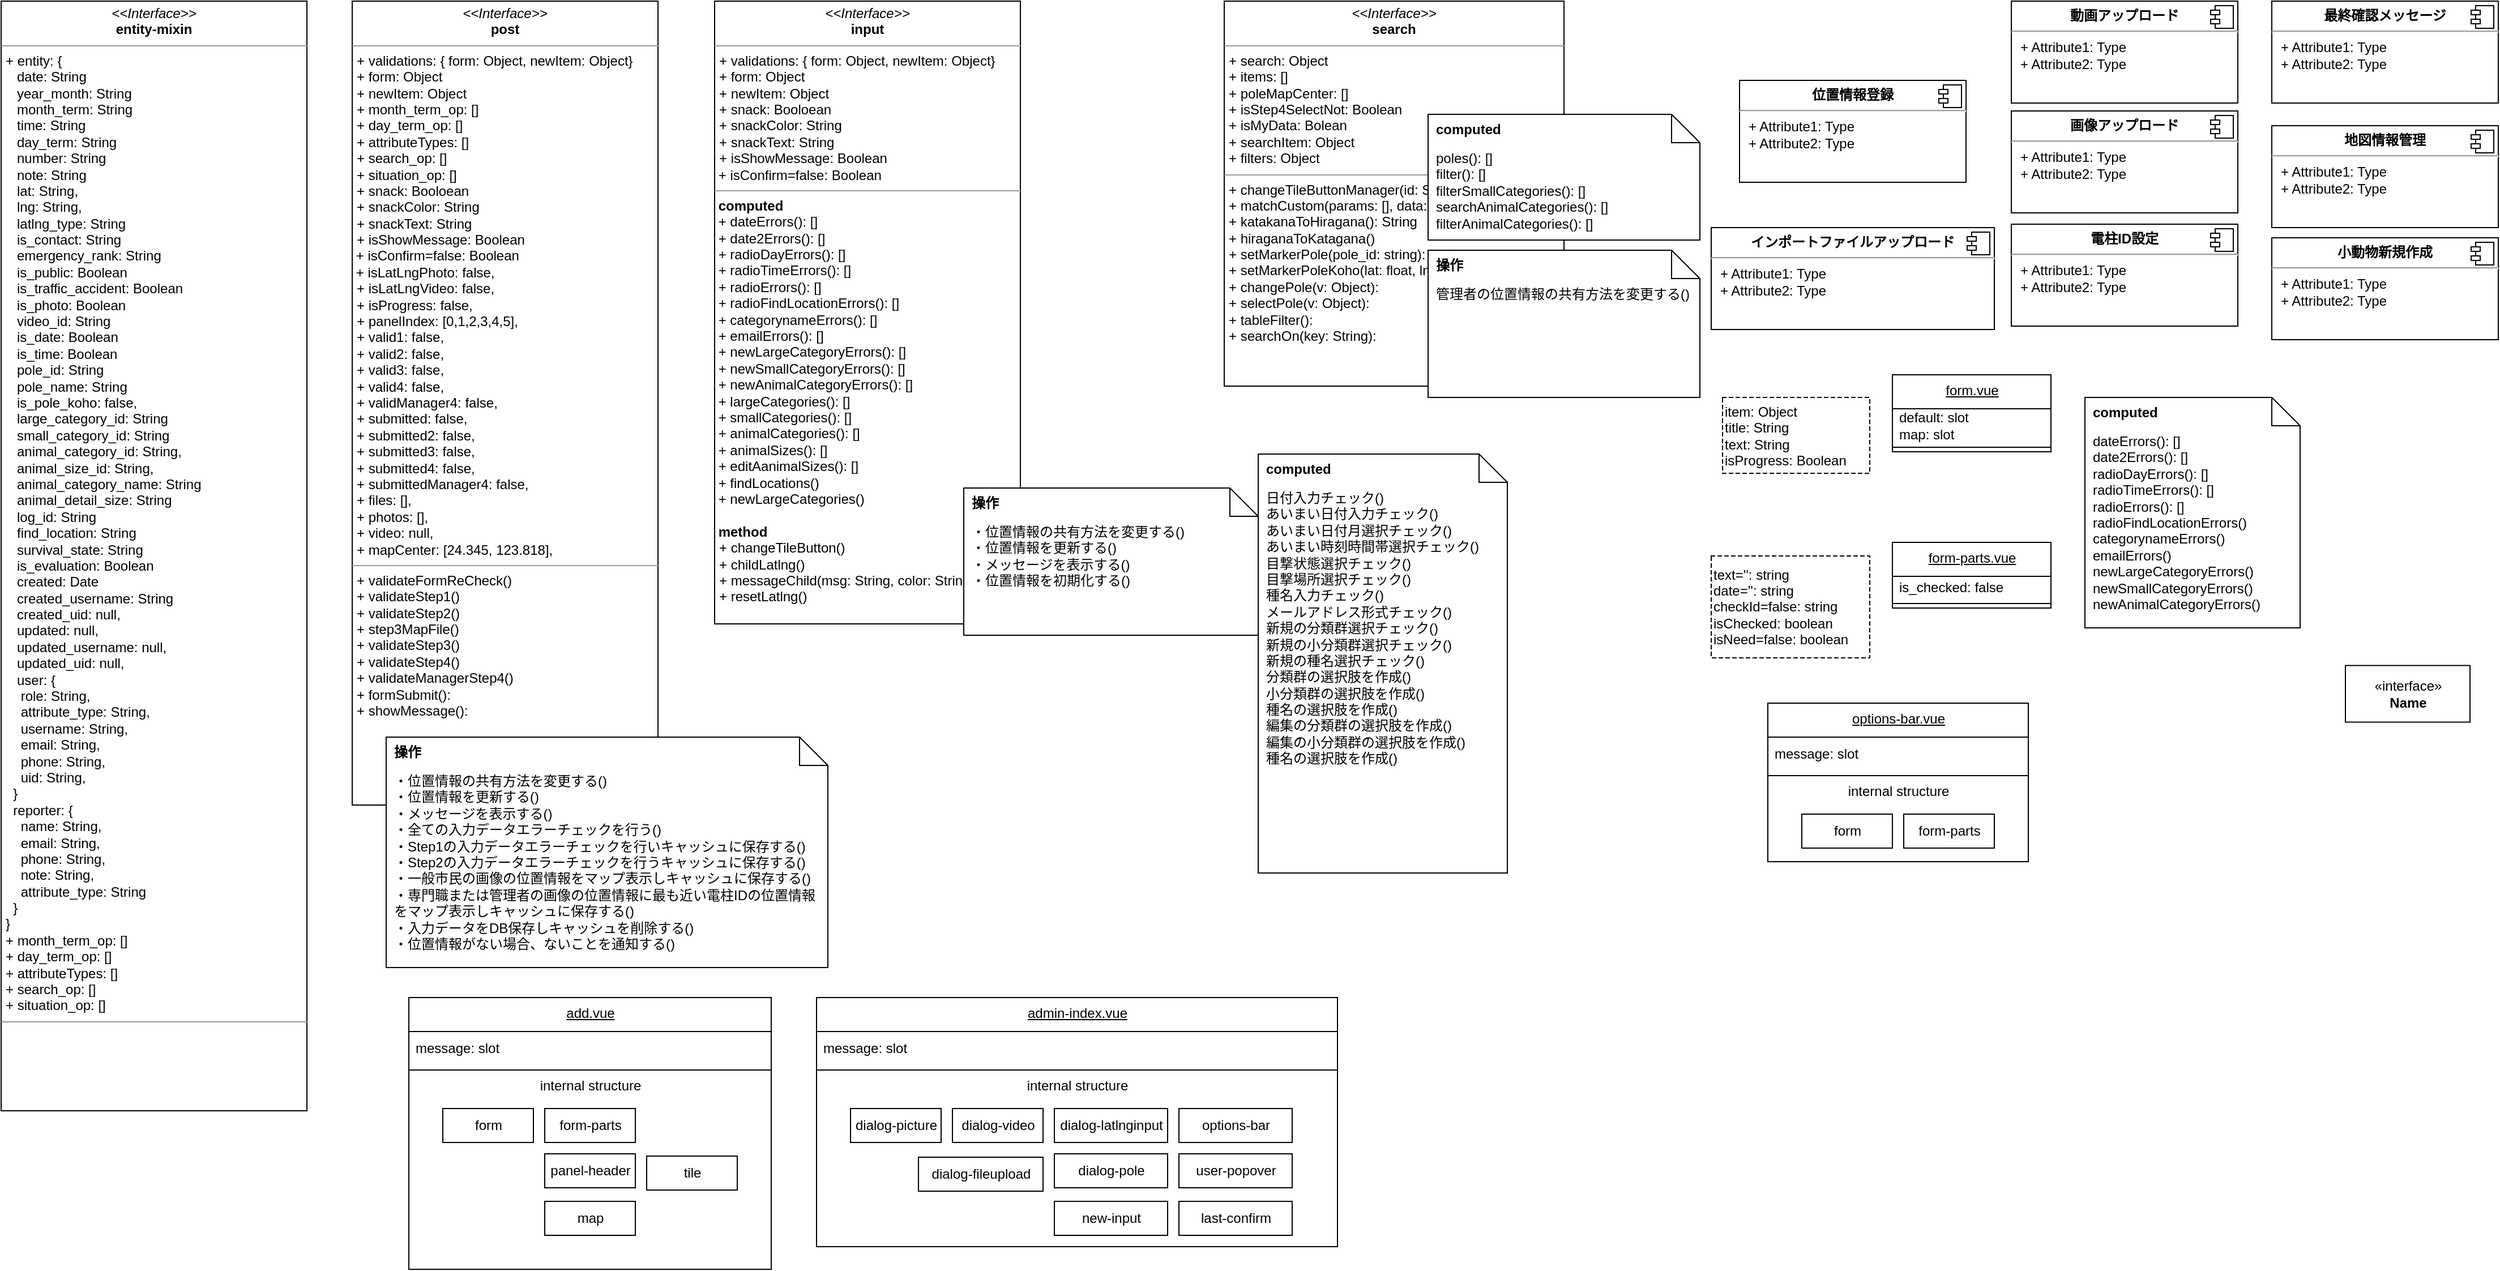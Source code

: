 <mxfile version="20.2.7" type="github">
  <diagram id="IE3pzxr3oEUSaLVv8lXV" name="ページ1">
    <mxGraphModel dx="2181" dy="1279" grid="1" gridSize="10" guides="1" tooltips="1" connect="1" arrows="1" fold="1" page="1" pageScale="1" pageWidth="1169" pageHeight="827" math="0" shadow="0">
      <root>
        <mxCell id="0" />
        <mxCell id="1" parent="0" />
        <mxCell id="dbNfo8pyNhIugIIxNkcV-1" value="&lt;p style=&quot;margin:0px;margin-top:6px;text-align:center;&quot;&gt;&lt;b&gt;インポートファイルアップロード&lt;/b&gt;&lt;/p&gt;&lt;hr&gt;&lt;p style=&quot;margin:0px;margin-left:8px;&quot;&gt;+ Attribute1: Type&lt;br&gt;+ Attribute2: Type&lt;/p&gt;" style="align=left;overflow=fill;html=1;dropTarget=0;" vertex="1" parent="1">
          <mxGeometry x="1550" y="240" width="250" height="90" as="geometry" />
        </mxCell>
        <mxCell id="dbNfo8pyNhIugIIxNkcV-2" value="" style="shape=component;jettyWidth=8;jettyHeight=4;" vertex="1" parent="dbNfo8pyNhIugIIxNkcV-1">
          <mxGeometry x="1" width="20" height="20" relative="1" as="geometry">
            <mxPoint x="-24" y="4" as="offset" />
          </mxGeometry>
        </mxCell>
        <mxCell id="dbNfo8pyNhIugIIxNkcV-3" value="&lt;p style=&quot;margin:0px;margin-top:4px;text-align:center;&quot;&gt;&lt;i&gt;&amp;lt;&amp;lt;Interface&amp;gt;&amp;gt;&lt;/i&gt;&lt;br&gt;&lt;b&gt;input&lt;/b&gt;&lt;/p&gt;&lt;hr size=&quot;1&quot;&gt;&lt;p style=&quot;margin:0px;margin-left:4px;&quot;&gt;+ validations: { form: Object, newItem: Object}&lt;br&gt;+ form: Object&lt;/p&gt;&lt;p style=&quot;margin:0px;margin-left:4px;&quot;&gt;+ newItem: Object&lt;/p&gt;&lt;p style=&quot;margin:0px;margin-left:4px;&quot;&gt;+ snack: Booloean&lt;/p&gt;&lt;p style=&quot;margin:0px;margin-left:4px;&quot;&gt;+ snackColor: String&lt;/p&gt;&lt;p style=&quot;margin:0px;margin-left:4px;&quot;&gt;+&amp;nbsp;snackText: String&lt;/p&gt;&lt;p style=&quot;margin:0px;margin-left:4px;&quot;&gt;+&amp;nbsp;isShowMessage: Boolean&lt;/p&gt;&amp;nbsp;+&amp;nbsp;&lt;span style=&quot;background-color: initial;&quot;&gt;isConfirm=false&lt;/span&gt;: Boolean&lt;br&gt;&lt;hr size=&quot;1&quot;&gt;&lt;div style=&quot;&quot;&gt;&lt;b&gt;&amp;nbsp;computed&lt;/b&gt;&lt;/div&gt;&lt;div style=&quot;&quot;&gt;&amp;nbsp;+ dateErrors(): []&lt;/div&gt;&lt;div style=&quot;&quot;&gt;&amp;nbsp;+ date2Errors(): []&lt;/div&gt;&lt;div style=&quot;&quot;&gt;&amp;nbsp;+ radioDayErrors(): []&lt;/div&gt;&lt;div style=&quot;&quot;&gt;&amp;nbsp;+ radioTimeErrors(): []&lt;/div&gt;&lt;div style=&quot;&quot;&gt;&amp;nbsp;+ radioErrors(): []&lt;/div&gt;&lt;div style=&quot;&quot;&gt;&amp;nbsp;+ radioFindLocationErrors(): []&lt;/div&gt;&lt;div style=&quot;&quot;&gt;&amp;nbsp;+ categorynameErrors(): []&lt;/div&gt;&lt;div style=&quot;&quot;&gt;&amp;nbsp;+ emailErrors(): []&lt;/div&gt;&lt;div style=&quot;&quot;&gt;&amp;nbsp;+ newLargeCategoryErrors(): []&lt;/div&gt;&lt;div style=&quot;&quot;&gt;&amp;nbsp;+ newSmallCategoryErrors(): []&lt;/div&gt;&lt;div style=&quot;&quot;&gt;&amp;nbsp;+ newAnimalCategoryErrors(): []&lt;/div&gt;&lt;div style=&quot;&quot;&gt;&amp;nbsp;+&amp;nbsp;largeCategories(): []&lt;/div&gt;&lt;div style=&quot;&quot;&gt;&amp;nbsp;+&amp;nbsp;smallCategories(): []&lt;br&gt;&lt;/div&gt;&lt;div style=&quot;&quot;&gt;&amp;nbsp;+&amp;nbsp;animalCategories(): []&lt;br&gt;&lt;/div&gt;&lt;div style=&quot;&quot;&gt;&amp;nbsp;+&amp;nbsp;animalSizes(): []&lt;br&gt;&lt;/div&gt;&lt;div style=&quot;&quot;&gt;&amp;nbsp;+&amp;nbsp;editAanimalSizes(): []&lt;br&gt;&lt;/div&gt;&lt;div style=&quot;&quot;&gt;&amp;nbsp;+&amp;nbsp;findLocations()&lt;br&gt;&lt;/div&gt;&lt;div style=&quot;&quot;&gt;&amp;nbsp;+&amp;nbsp;newLargeCategories()&lt;br&gt;&lt;/div&gt;&lt;div style=&quot;&quot;&gt;&lt;br&gt;&lt;/div&gt;&lt;div style=&quot;&quot;&gt;&lt;b&gt;&amp;nbsp;method&lt;/b&gt;&lt;/div&gt;&lt;p style=&quot;margin:0px;margin-left:4px;&quot;&gt;+ changeTileButton()&lt;/p&gt;&lt;p style=&quot;margin:0px;margin-left:4px;&quot;&gt;+&amp;nbsp;childLatlng()&lt;/p&gt;&lt;p style=&quot;margin:0px;margin-left:4px;&quot;&gt;+&amp;nbsp;messageChild(msg: String, color: String)&lt;/p&gt;&lt;p style=&quot;margin:0px;margin-left:4px;&quot;&gt;+&amp;nbsp;resetLatlng()&lt;/p&gt;" style="verticalAlign=top;align=left;overflow=fill;fontSize=12;fontFamily=Helvetica;html=1;" vertex="1" parent="1">
          <mxGeometry x="670" y="40" width="270" height="550" as="geometry" />
        </mxCell>
        <mxCell id="dbNfo8pyNhIugIIxNkcV-4" value="&amp;laquo;interface&amp;raquo;&lt;br&gt;&lt;b&gt;Name&lt;/b&gt;" style="html=1;" vertex="1" parent="1">
          <mxGeometry x="2110" y="626.75" width="110" height="50" as="geometry" />
        </mxCell>
        <mxCell id="dbNfo8pyNhIugIIxNkcV-5" value="&lt;p style=&quot;margin:0px;margin-top:6px;text-align:center;&quot;&gt;&lt;b&gt;位置情報登録&lt;/b&gt;&lt;/p&gt;&lt;hr&gt;&lt;p style=&quot;margin:0px;margin-left:8px;&quot;&gt;+ Attribute1: Type&lt;br&gt;+ Attribute2: Type&lt;/p&gt;" style="align=left;overflow=fill;html=1;dropTarget=0;" vertex="1" parent="1">
          <mxGeometry x="1575" y="110" width="200" height="90" as="geometry" />
        </mxCell>
        <mxCell id="dbNfo8pyNhIugIIxNkcV-6" value="" style="shape=component;jettyWidth=8;jettyHeight=4;" vertex="1" parent="dbNfo8pyNhIugIIxNkcV-5">
          <mxGeometry x="1" width="20" height="20" relative="1" as="geometry">
            <mxPoint x="-24" y="4" as="offset" />
          </mxGeometry>
        </mxCell>
        <mxCell id="dbNfo8pyNhIugIIxNkcV-7" value="&lt;p style=&quot;margin:0px;margin-top:6px;text-align:center;&quot;&gt;&lt;b&gt;画像アップロード&lt;/b&gt;&lt;/p&gt;&lt;hr&gt;&lt;p style=&quot;margin:0px;margin-left:8px;&quot;&gt;+ Attribute1: Type&lt;br&gt;+ Attribute2: Type&lt;/p&gt;" style="align=left;overflow=fill;html=1;dropTarget=0;" vertex="1" parent="1">
          <mxGeometry x="1815" y="137" width="200" height="90" as="geometry" />
        </mxCell>
        <mxCell id="dbNfo8pyNhIugIIxNkcV-8" value="" style="shape=component;jettyWidth=8;jettyHeight=4;" vertex="1" parent="dbNfo8pyNhIugIIxNkcV-7">
          <mxGeometry x="1" width="20" height="20" relative="1" as="geometry">
            <mxPoint x="-24" y="4" as="offset" />
          </mxGeometry>
        </mxCell>
        <mxCell id="dbNfo8pyNhIugIIxNkcV-9" value="&lt;p style=&quot;margin:0px;margin-top:6px;text-align:center;&quot;&gt;&lt;b&gt;電柱ID設定&lt;/b&gt;&lt;/p&gt;&lt;hr&gt;&lt;p style=&quot;margin:0px;margin-left:8px;&quot;&gt;+ Attribute1: Type&lt;br&gt;+ Attribute2: Type&lt;/p&gt;" style="align=left;overflow=fill;html=1;dropTarget=0;" vertex="1" parent="1">
          <mxGeometry x="1815" y="237" width="200" height="90" as="geometry" />
        </mxCell>
        <mxCell id="dbNfo8pyNhIugIIxNkcV-10" value="" style="shape=component;jettyWidth=8;jettyHeight=4;" vertex="1" parent="dbNfo8pyNhIugIIxNkcV-9">
          <mxGeometry x="1" width="20" height="20" relative="1" as="geometry">
            <mxPoint x="-24" y="4" as="offset" />
          </mxGeometry>
        </mxCell>
        <mxCell id="dbNfo8pyNhIugIIxNkcV-11" value="&lt;p style=&quot;margin:0px;margin-top:6px;text-align:center;&quot;&gt;&lt;b&gt;動画アップロード&lt;/b&gt;&lt;/p&gt;&lt;hr&gt;&lt;p style=&quot;margin:0px;margin-left:8px;&quot;&gt;+ Attribute1: Type&lt;br&gt;+ Attribute2: Type&lt;/p&gt;" style="align=left;overflow=fill;html=1;dropTarget=0;" vertex="1" parent="1">
          <mxGeometry x="1815" y="40" width="200" height="90" as="geometry" />
        </mxCell>
        <mxCell id="dbNfo8pyNhIugIIxNkcV-12" value="" style="shape=component;jettyWidth=8;jettyHeight=4;" vertex="1" parent="dbNfo8pyNhIugIIxNkcV-11">
          <mxGeometry x="1" width="20" height="20" relative="1" as="geometry">
            <mxPoint x="-24" y="4" as="offset" />
          </mxGeometry>
        </mxCell>
        <mxCell id="dbNfo8pyNhIugIIxNkcV-13" value="form.vue" style="swimlane;fontStyle=4;align=center;verticalAlign=top;childLayout=stackLayout;horizontal=1;startSize=30;horizontalStack=0;resizeParent=1;resizeParentMax=0;resizeLast=0;collapsible=0;marginBottom=0;html=1;" vertex="1" parent="1">
          <mxGeometry x="1710" y="370" width="140" height="68" as="geometry" />
        </mxCell>
        <mxCell id="dbNfo8pyNhIugIIxNkcV-14" value="default: slot&lt;br&gt;map: slot" style="html=1;strokeColor=none;fillColor=none;align=left;verticalAlign=middle;spacingLeft=4;spacingRight=4;rotatable=0;points=[[0,0.5],[1,0.5]];resizeWidth=1;" vertex="1" parent="dbNfo8pyNhIugIIxNkcV-13">
          <mxGeometry y="30" width="140" height="30" as="geometry" />
        </mxCell>
        <mxCell id="dbNfo8pyNhIugIIxNkcV-15" value="" style="line;strokeWidth=1;fillColor=none;align=left;verticalAlign=middle;spacingTop=-1;spacingLeft=3;spacingRight=3;rotatable=0;labelPosition=right;points=[];portConstraint=eastwest;" vertex="1" parent="dbNfo8pyNhIugIIxNkcV-13">
          <mxGeometry y="60" width="140" height="8" as="geometry" />
        </mxCell>
        <mxCell id="dbNfo8pyNhIugIIxNkcV-16" value="form-parts.vue" style="swimlane;fontStyle=4;align=center;verticalAlign=top;childLayout=stackLayout;horizontal=1;startSize=30;horizontalStack=0;resizeParent=1;resizeParentMax=0;resizeLast=0;collapsible=0;marginBottom=0;html=1;" vertex="1" parent="1">
          <mxGeometry x="1710" y="518" width="140" height="58" as="geometry" />
        </mxCell>
        <mxCell id="dbNfo8pyNhIugIIxNkcV-17" value="is_checked: false" style="html=1;strokeColor=none;fillColor=none;align=left;verticalAlign=middle;spacingLeft=4;spacingRight=4;rotatable=0;points=[[0,0.5],[1,0.5]];resizeWidth=1;" vertex="1" parent="dbNfo8pyNhIugIIxNkcV-16">
          <mxGeometry y="30" width="140" height="20" as="geometry" />
        </mxCell>
        <mxCell id="dbNfo8pyNhIugIIxNkcV-18" value="" style="line;strokeWidth=1;fillColor=none;align=left;verticalAlign=middle;spacingTop=-1;spacingLeft=3;spacingRight=3;rotatable=0;labelPosition=right;points=[];portConstraint=eastwest;" vertex="1" parent="dbNfo8pyNhIugIIxNkcV-16">
          <mxGeometry y="50" width="140" height="8" as="geometry" />
        </mxCell>
        <mxCell id="dbNfo8pyNhIugIIxNkcV-19" value="text=&#39;&#39;: string&lt;br&gt;date=&#39;&#39;: string&lt;br&gt;checkId=false: string&lt;br&gt;isChecked: boolean&lt;br&gt;isNeed=false: boolean" style="shape=partialRectangle;html=1;top=1;align=left;dashed=1;" vertex="1" parent="1">
          <mxGeometry x="1550" y="530" width="140" height="90" as="geometry" />
        </mxCell>
        <mxCell id="dbNfo8pyNhIugIIxNkcV-20" value="日付入力チェック()&lt;br&gt;あいまい日付入力チェック()&lt;br&gt;あいまい日付月選択チェック()&lt;br&gt;あいまい時刻時間帯選択チェック()&lt;br&gt;目撃状態選択チェック()&lt;br&gt;目撃場所選択チェック()&lt;br&gt;種名入力チェック()&lt;br&gt;メールアドレス形式チェック()&lt;br&gt;新規の分類群選択チェック()&lt;br&gt;新規の小分類群選択チェック()&lt;br&gt;新規の種名選択チェック()&lt;br&gt;分類群の選択肢を作成()&lt;br&gt;小分類群の選択肢を作成()&lt;br&gt;種名の選択肢を作成()&lt;br&gt;編集の分類群の選択肢を作成()&lt;br&gt;編集の小分類群の選択肢を作成()&lt;br&gt;種名の選択肢を作成()" style="shape=note2;boundedLbl=1;whiteSpace=wrap;html=1;size=25;verticalAlign=top;align=left;spacingLeft=5;" vertex="1" parent="1">
          <mxGeometry x="1150" y="440" width="220" height="370" as="geometry" />
        </mxCell>
        <mxCell id="dbNfo8pyNhIugIIxNkcV-21" value="computed" style="resizeWidth=1;part=1;strokeColor=none;fillColor=none;align=left;spacingLeft=5;fontStyle=1" vertex="1" parent="dbNfo8pyNhIugIIxNkcV-20">
          <mxGeometry width="220" height="25" relative="1" as="geometry" />
        </mxCell>
        <mxCell id="dbNfo8pyNhIugIIxNkcV-22" value="&lt;p style=&quot;margin:0px;margin-top:6px;text-align:center;&quot;&gt;&lt;b&gt;最終確認メッセージ&lt;/b&gt;&lt;/p&gt;&lt;hr&gt;&lt;p style=&quot;margin:0px;margin-left:8px;&quot;&gt;+ Attribute1: Type&lt;br&gt;+ Attribute2: Type&lt;/p&gt;" style="align=left;overflow=fill;html=1;dropTarget=0;" vertex="1" parent="1">
          <mxGeometry x="2045" y="40" width="200" height="90" as="geometry" />
        </mxCell>
        <mxCell id="dbNfo8pyNhIugIIxNkcV-23" value="" style="shape=component;jettyWidth=8;jettyHeight=4;" vertex="1" parent="dbNfo8pyNhIugIIxNkcV-22">
          <mxGeometry x="1" width="20" height="20" relative="1" as="geometry">
            <mxPoint x="-24" y="4" as="offset" />
          </mxGeometry>
        </mxCell>
        <mxCell id="dbNfo8pyNhIugIIxNkcV-24" value="&lt;p style=&quot;margin:0px;margin-top:6px;text-align:center;&quot;&gt;&lt;b&gt;地図情報管理&lt;/b&gt;&lt;/p&gt;&lt;hr&gt;&lt;p style=&quot;margin:0px;margin-left:8px;&quot;&gt;+ Attribute1: Type&lt;br&gt;+ Attribute2: Type&lt;/p&gt;" style="align=left;overflow=fill;html=1;dropTarget=0;" vertex="1" parent="1">
          <mxGeometry x="2045" y="150" width="200" height="90" as="geometry" />
        </mxCell>
        <mxCell id="dbNfo8pyNhIugIIxNkcV-25" value="" style="shape=component;jettyWidth=8;jettyHeight=4;" vertex="1" parent="dbNfo8pyNhIugIIxNkcV-24">
          <mxGeometry x="1" width="20" height="20" relative="1" as="geometry">
            <mxPoint x="-24" y="4" as="offset" />
          </mxGeometry>
        </mxCell>
        <mxCell id="dbNfo8pyNhIugIIxNkcV-26" value="&lt;p style=&quot;margin:0px;margin-top:6px;text-align:center;&quot;&gt;&lt;b&gt;小動物新規作成&lt;/b&gt;&lt;/p&gt;&lt;hr&gt;&lt;p style=&quot;margin:0px;margin-left:8px;&quot;&gt;+ Attribute1: Type&lt;br&gt;+ Attribute2: Type&lt;/p&gt;" style="align=left;overflow=fill;html=1;dropTarget=0;" vertex="1" parent="1">
          <mxGeometry x="2045" y="249" width="200" height="90" as="geometry" />
        </mxCell>
        <mxCell id="dbNfo8pyNhIugIIxNkcV-27" value="" style="shape=component;jettyWidth=8;jettyHeight=4;" vertex="1" parent="dbNfo8pyNhIugIIxNkcV-26">
          <mxGeometry x="1" width="20" height="20" relative="1" as="geometry">
            <mxPoint x="-24" y="4" as="offset" />
          </mxGeometry>
        </mxCell>
        <mxCell id="dbNfo8pyNhIugIIxNkcV-28" value="options-bar.vue" style="swimlane;fontStyle=4;align=center;verticalAlign=top;childLayout=stackLayout;horizontal=1;startSize=30;horizontalStack=0;resizeParent=1;resizeParentMax=0;resizeLast=0;collapsible=0;marginBottom=0;html=1;" vertex="1" parent="1">
          <mxGeometry x="1600" y="660" width="230" height="140" as="geometry" />
        </mxCell>
        <mxCell id="dbNfo8pyNhIugIIxNkcV-29" value="message: slot" style="html=1;strokeColor=none;fillColor=none;align=left;verticalAlign=middle;spacingLeft=4;spacingRight=4;rotatable=0;points=[[0,0.5],[1,0.5]];resizeWidth=1;" vertex="1" parent="dbNfo8pyNhIugIIxNkcV-28">
          <mxGeometry y="30" width="230" height="30" as="geometry" />
        </mxCell>
        <mxCell id="dbNfo8pyNhIugIIxNkcV-30" value="" style="line;strokeWidth=1;fillColor=none;align=left;verticalAlign=middle;spacingTop=-1;spacingLeft=3;spacingRight=3;rotatable=0;labelPosition=right;points=[];portConstraint=eastwest;" vertex="1" parent="dbNfo8pyNhIugIIxNkcV-28">
          <mxGeometry y="60" width="230" height="8" as="geometry" />
        </mxCell>
        <mxCell id="dbNfo8pyNhIugIIxNkcV-31" value="internal structure" style="html=1;strokeColor=none;fillColor=none;align=center;verticalAlign=middle;spacingLeft=4;spacingRight=4;rotatable=0;points=[[0,0.5],[1,0.5]];resizeWidth=1;" vertex="1" parent="dbNfo8pyNhIugIIxNkcV-28">
          <mxGeometry y="68" width="230" height="20" as="geometry" />
        </mxCell>
        <mxCell id="dbNfo8pyNhIugIIxNkcV-32" value="" style="swimlane;fontStyle=1;align=center;verticalAlign=top;horizontal=1;startSize=0;collapsible=0;marginBottom=0;html=1;strokeColor=none;fillColor=none;" vertex="1" parent="dbNfo8pyNhIugIIxNkcV-28">
          <mxGeometry y="88" width="230" height="52" as="geometry" />
        </mxCell>
        <mxCell id="dbNfo8pyNhIugIIxNkcV-33" value="form" style="html=1;align=center;verticalAlign=middle;rotatable=0;" vertex="1" parent="dbNfo8pyNhIugIIxNkcV-32">
          <mxGeometry width="80" height="30" relative="1" as="geometry">
            <mxPoint x="30" y="10" as="offset" />
          </mxGeometry>
        </mxCell>
        <mxCell id="dbNfo8pyNhIugIIxNkcV-34" value="" style="swimlane;fontStyle=1;align=center;verticalAlign=top;horizontal=1;startSize=0;collapsible=0;marginBottom=0;html=1;strokeColor=none;fillColor=none;" vertex="1" parent="dbNfo8pyNhIugIIxNkcV-32">
          <mxGeometry x="90" width="140" height="50" as="geometry" />
        </mxCell>
        <mxCell id="dbNfo8pyNhIugIIxNkcV-35" value="form-parts" style="html=1;align=center;verticalAlign=middle;rotatable=0;" vertex="1" parent="dbNfo8pyNhIugIIxNkcV-34">
          <mxGeometry width="80" height="30" relative="1" as="geometry">
            <mxPoint x="30" y="10" as="offset" />
          </mxGeometry>
        </mxCell>
        <mxCell id="dbNfo8pyNhIugIIxNkcV-36" value="item: Object&lt;br&gt;title: String&lt;br&gt;text: String&lt;br&gt;isProgress: Boolean" style="shape=partialRectangle;html=1;top=1;align=left;dashed=1;" vertex="1" parent="1">
          <mxGeometry x="1560" y="390" width="130" height="67" as="geometry" />
        </mxCell>
        <mxCell id="dbNfo8pyNhIugIIxNkcV-37" value="admin-index.vue" style="swimlane;fontStyle=4;align=center;verticalAlign=top;childLayout=stackLayout;horizontal=1;startSize=30;horizontalStack=0;resizeParent=1;resizeParentMax=0;resizeLast=0;collapsible=0;marginBottom=0;html=1;" vertex="1" parent="1">
          <mxGeometry x="760" y="920" width="460" height="220" as="geometry" />
        </mxCell>
        <mxCell id="dbNfo8pyNhIugIIxNkcV-38" value="message: slot" style="html=1;strokeColor=none;fillColor=none;align=left;verticalAlign=middle;spacingLeft=4;spacingRight=4;rotatable=0;points=[[0,0.5],[1,0.5]];resizeWidth=1;" vertex="1" parent="dbNfo8pyNhIugIIxNkcV-37">
          <mxGeometry y="30" width="460" height="30" as="geometry" />
        </mxCell>
        <mxCell id="dbNfo8pyNhIugIIxNkcV-39" value="" style="line;strokeWidth=1;fillColor=none;align=left;verticalAlign=middle;spacingTop=-1;spacingLeft=3;spacingRight=3;rotatable=0;labelPosition=right;points=[];portConstraint=eastwest;" vertex="1" parent="dbNfo8pyNhIugIIxNkcV-37">
          <mxGeometry y="60" width="460" height="8" as="geometry" />
        </mxCell>
        <mxCell id="dbNfo8pyNhIugIIxNkcV-40" value="internal structure" style="html=1;strokeColor=none;fillColor=none;align=center;verticalAlign=middle;spacingLeft=4;spacingRight=4;rotatable=0;points=[[0,0.5],[1,0.5]];resizeWidth=1;" vertex="1" parent="dbNfo8pyNhIugIIxNkcV-37">
          <mxGeometry y="68" width="460" height="20" as="geometry" />
        </mxCell>
        <mxCell id="dbNfo8pyNhIugIIxNkcV-41" value="" style="swimlane;fontStyle=1;align=center;verticalAlign=top;horizontal=1;startSize=0;collapsible=0;marginBottom=0;html=1;strokeColor=none;fillColor=none;" vertex="1" parent="dbNfo8pyNhIugIIxNkcV-37">
          <mxGeometry y="88" width="460" height="132" as="geometry" />
        </mxCell>
        <mxCell id="dbNfo8pyNhIugIIxNkcV-42" value="dialog-picture" style="html=1;align=center;verticalAlign=middle;rotatable=0;" vertex="1" parent="dbNfo8pyNhIugIIxNkcV-41">
          <mxGeometry width="80" height="30" relative="1" as="geometry">
            <mxPoint x="30" y="10" as="offset" />
          </mxGeometry>
        </mxCell>
        <mxCell id="dbNfo8pyNhIugIIxNkcV-43" value="" style="swimlane;fontStyle=1;align=center;verticalAlign=top;horizontal=1;startSize=0;collapsible=0;marginBottom=0;html=1;strokeColor=none;fillColor=none;" vertex="1" parent="dbNfo8pyNhIugIIxNkcV-41">
          <mxGeometry x="90" width="140" height="50" as="geometry" />
        </mxCell>
        <mxCell id="dbNfo8pyNhIugIIxNkcV-44" value="dialog-video" style="html=1;align=center;verticalAlign=middle;rotatable=0;" vertex="1" parent="dbNfo8pyNhIugIIxNkcV-43">
          <mxGeometry width="80" height="30" relative="1" as="geometry">
            <mxPoint x="30" y="10" as="offset" />
          </mxGeometry>
        </mxCell>
        <mxCell id="dbNfo8pyNhIugIIxNkcV-45" value="dialog-latlnginput" style="html=1;align=center;verticalAlign=middle;rotatable=0;" vertex="1" parent="dbNfo8pyNhIugIIxNkcV-41">
          <mxGeometry x="210" y="10" width="100" height="30" as="geometry" />
        </mxCell>
        <mxCell id="dbNfo8pyNhIugIIxNkcV-46" value="dialog-pole" style="html=1;align=center;verticalAlign=middle;rotatable=0;" vertex="1" parent="dbNfo8pyNhIugIIxNkcV-41">
          <mxGeometry x="210" y="50" width="100" height="30" as="geometry" />
        </mxCell>
        <mxCell id="dbNfo8pyNhIugIIxNkcV-47" value="new-input" style="html=1;align=center;verticalAlign=middle;rotatable=0;" vertex="1" parent="dbNfo8pyNhIugIIxNkcV-41">
          <mxGeometry x="210" y="92" width="100" height="30" as="geometry" />
        </mxCell>
        <mxCell id="dbNfo8pyNhIugIIxNkcV-48" value="options-bar" style="html=1;align=center;verticalAlign=middle;rotatable=0;" vertex="1" parent="dbNfo8pyNhIugIIxNkcV-41">
          <mxGeometry x="320" y="10" width="100" height="30" as="geometry" />
        </mxCell>
        <mxCell id="dbNfo8pyNhIugIIxNkcV-49" value="user-popover" style="html=1;align=center;verticalAlign=middle;rotatable=0;" vertex="1" parent="dbNfo8pyNhIugIIxNkcV-41">
          <mxGeometry x="320" y="50" width="100" height="30" as="geometry" />
        </mxCell>
        <mxCell id="dbNfo8pyNhIugIIxNkcV-50" value="" style="swimlane;fontStyle=1;align=center;verticalAlign=top;horizontal=1;startSize=0;collapsible=0;marginBottom=0;html=1;strokeColor=none;fillColor=none;" vertex="1" parent="dbNfo8pyNhIugIIxNkcV-41">
          <mxGeometry x="90" y="43" width="140" height="50" as="geometry" />
        </mxCell>
        <mxCell id="dbNfo8pyNhIugIIxNkcV-51" value="dialog-fileupload" style="html=1;align=center;verticalAlign=middle;rotatable=0;" vertex="1" parent="dbNfo8pyNhIugIIxNkcV-50">
          <mxGeometry width="110" height="30" relative="1" as="geometry">
            <mxPoint y="10" as="offset" />
          </mxGeometry>
        </mxCell>
        <mxCell id="dbNfo8pyNhIugIIxNkcV-52" value="last-confirm" style="html=1;align=center;verticalAlign=middle;rotatable=0;" vertex="1" parent="dbNfo8pyNhIugIIxNkcV-41">
          <mxGeometry x="320" y="92" width="100" height="30" as="geometry" />
        </mxCell>
        <mxCell id="dbNfo8pyNhIugIIxNkcV-53" value="&lt;p style=&quot;margin:0px;margin-top:4px;text-align:center;&quot;&gt;&lt;i&gt;&amp;lt;&amp;lt;Interface&amp;gt;&amp;gt;&lt;/i&gt;&lt;br&gt;&lt;b&gt;search&lt;/b&gt;&lt;/p&gt;&lt;hr size=&quot;1&quot;&gt;&lt;p style=&quot;margin:0px;margin-left:4px;&quot;&gt;+ search: Object&lt;br&gt;+ items: []&lt;/p&gt;&lt;p style=&quot;margin:0px;margin-left:4px;&quot;&gt;+ poleMapCenter: []&lt;/p&gt;&lt;p style=&quot;margin:0px;margin-left:4px;&quot;&gt;+ isStep4SelectNot: Boolean&lt;/p&gt;&lt;p style=&quot;margin:0px;margin-left:4px;&quot;&gt;+&amp;nbsp;&lt;span style=&quot;background-color: initial;&quot;&gt;isMyData: Bolean&lt;/span&gt;&lt;/p&gt;&lt;p style=&quot;margin:0px;margin-left:4px;&quot;&gt;+ searchItem: Object&lt;/p&gt;&lt;p style=&quot;margin:0px;margin-left:4px;&quot;&gt;+ filters: Object&lt;/p&gt;&lt;hr size=&quot;1&quot;&gt;&lt;p style=&quot;margin:0px;margin-left:4px;&quot;&gt;+ changeTileButtonManager(id: String):&lt;br&gt;+ matchCustom(params: [], data: String): Object&lt;/p&gt;&lt;p style=&quot;margin:0px;margin-left:4px;&quot;&gt;+&amp;nbsp;katakanaToHiragana()&lt;span style=&quot;background-color: initial;&quot;&gt;: String&lt;/span&gt;&lt;/p&gt;&lt;p style=&quot;margin:0px;margin-left:4px;&quot;&gt;+&amp;nbsp;hiraganaToKatagana()&lt;/p&gt;&lt;p style=&quot;margin:0px;margin-left:4px;&quot;&gt;+&amp;nbsp;setMarkerPole(pole_id: string):&amp;nbsp;&lt;/p&gt;&lt;p style=&quot;margin:0px;margin-left:4px;&quot;&gt;+&amp;nbsp;setMarkerPoleKoho(lat: float, lng: float):&lt;/p&gt;&lt;p style=&quot;margin:0px;margin-left:4px;&quot;&gt;+&amp;nbsp;changePole(v: Object):&amp;nbsp;&lt;/p&gt;&lt;p style=&quot;margin:0px;margin-left:4px;&quot;&gt;+ selectPole(v: Object):&amp;nbsp;&lt;/p&gt;&lt;p style=&quot;margin:0px;margin-left:4px;&quot;&gt;+&amp;nbsp;tableFilter():&amp;nbsp;&lt;/p&gt;&lt;p style=&quot;margin:0px;margin-left:4px;&quot;&gt;+&amp;nbsp;searchOn(key: String):&amp;nbsp;&lt;/p&gt;" style="verticalAlign=top;align=left;overflow=fill;fontSize=12;fontFamily=Helvetica;html=1;" vertex="1" parent="1">
          <mxGeometry x="1120" y="40" width="300" height="340" as="geometry" />
        </mxCell>
        <mxCell id="dbNfo8pyNhIugIIxNkcV-54" value="&lt;div&gt;poles(): []&lt;/div&gt;&lt;div&gt;filter(): []&lt;/div&gt;&lt;div&gt;filterSmallCategories(): []&lt;/div&gt;&lt;div&gt;searchAnimalCategories(): []&lt;/div&gt;&lt;div&gt;filterAnimalCategories(): []&lt;/div&gt;" style="shape=note2;boundedLbl=1;whiteSpace=wrap;html=1;size=25;verticalAlign=top;align=left;spacingLeft=5;" vertex="1" parent="1">
          <mxGeometry x="1300" y="140" width="240" height="111" as="geometry" />
        </mxCell>
        <mxCell id="dbNfo8pyNhIugIIxNkcV-55" value="computed" style="resizeWidth=1;part=1;strokeColor=none;fillColor=none;align=left;spacingLeft=5;fontStyle=1" vertex="1" parent="dbNfo8pyNhIugIIxNkcV-54">
          <mxGeometry width="240" height="25" relative="1" as="geometry" />
        </mxCell>
        <mxCell id="dbNfo8pyNhIugIIxNkcV-58" value="&lt;div&gt;&lt;span style=&quot;background-color: initial;&quot;&gt;管理者の位置情報の共有方法を変更する()&lt;/span&gt;&lt;br&gt;&lt;/div&gt;&lt;div&gt;&lt;span style=&quot;background-color: initial;&quot;&gt;&lt;br&gt;&lt;/span&gt;&lt;/div&gt;" style="shape=note2;boundedLbl=1;whiteSpace=wrap;html=1;size=25;verticalAlign=top;align=left;spacingLeft=5;" vertex="1" parent="1">
          <mxGeometry x="1300" y="260" width="240" height="130" as="geometry" />
        </mxCell>
        <mxCell id="dbNfo8pyNhIugIIxNkcV-59" value="操作" style="resizeWidth=1;part=1;strokeColor=none;fillColor=none;align=left;spacingLeft=5;fontStyle=1" vertex="1" parent="dbNfo8pyNhIugIIxNkcV-58">
          <mxGeometry width="240" height="25" relative="1" as="geometry" />
        </mxCell>
        <mxCell id="dbNfo8pyNhIugIIxNkcV-60" value="add.vue" style="swimlane;fontStyle=4;align=center;verticalAlign=top;childLayout=stackLayout;horizontal=1;startSize=30;horizontalStack=0;resizeParent=1;resizeParentMax=0;resizeLast=0;collapsible=0;marginBottom=0;html=1;" vertex="1" parent="1">
          <mxGeometry x="400" y="920" width="320" height="240" as="geometry" />
        </mxCell>
        <mxCell id="dbNfo8pyNhIugIIxNkcV-61" value="message: slot" style="html=1;strokeColor=none;fillColor=none;align=left;verticalAlign=middle;spacingLeft=4;spacingRight=4;rotatable=0;points=[[0,0.5],[1,0.5]];resizeWidth=1;" vertex="1" parent="dbNfo8pyNhIugIIxNkcV-60">
          <mxGeometry y="30" width="320" height="30" as="geometry" />
        </mxCell>
        <mxCell id="dbNfo8pyNhIugIIxNkcV-62" value="" style="line;strokeWidth=1;fillColor=none;align=left;verticalAlign=middle;spacingTop=-1;spacingLeft=3;spacingRight=3;rotatable=0;labelPosition=right;points=[];portConstraint=eastwest;" vertex="1" parent="dbNfo8pyNhIugIIxNkcV-60">
          <mxGeometry y="60" width="320" height="8" as="geometry" />
        </mxCell>
        <mxCell id="dbNfo8pyNhIugIIxNkcV-63" value="internal structure" style="html=1;strokeColor=none;fillColor=none;align=center;verticalAlign=middle;spacingLeft=4;spacingRight=4;rotatable=0;points=[[0,0.5],[1,0.5]];resizeWidth=1;" vertex="1" parent="dbNfo8pyNhIugIIxNkcV-60">
          <mxGeometry y="68" width="320" height="20" as="geometry" />
        </mxCell>
        <mxCell id="dbNfo8pyNhIugIIxNkcV-64" value="" style="swimlane;fontStyle=1;align=center;verticalAlign=top;horizontal=1;startSize=0;collapsible=0;marginBottom=0;html=1;strokeColor=none;fillColor=none;" vertex="1" parent="dbNfo8pyNhIugIIxNkcV-60">
          <mxGeometry y="88" width="320" height="152" as="geometry" />
        </mxCell>
        <mxCell id="dbNfo8pyNhIugIIxNkcV-65" value="form" style="html=1;align=center;verticalAlign=middle;rotatable=0;" vertex="1" parent="dbNfo8pyNhIugIIxNkcV-64">
          <mxGeometry width="80" height="30" relative="1" as="geometry">
            <mxPoint x="30" y="10" as="offset" />
          </mxGeometry>
        </mxCell>
        <mxCell id="dbNfo8pyNhIugIIxNkcV-66" value="" style="swimlane;fontStyle=1;align=center;verticalAlign=top;horizontal=1;startSize=0;collapsible=0;marginBottom=0;html=1;strokeColor=none;fillColor=none;" vertex="1" parent="dbNfo8pyNhIugIIxNkcV-64">
          <mxGeometry x="90" width="140" height="50" as="geometry" />
        </mxCell>
        <mxCell id="dbNfo8pyNhIugIIxNkcV-67" value="form-parts" style="html=1;align=center;verticalAlign=middle;rotatable=0;" vertex="1" parent="dbNfo8pyNhIugIIxNkcV-66">
          <mxGeometry width="80" height="30" relative="1" as="geometry">
            <mxPoint x="30" y="10" as="offset" />
          </mxGeometry>
        </mxCell>
        <mxCell id="dbNfo8pyNhIugIIxNkcV-68" value="map" style="html=1;align=center;verticalAlign=middle;rotatable=0;" vertex="1" parent="dbNfo8pyNhIugIIxNkcV-64">
          <mxGeometry x="120" y="92" width="80" height="30" as="geometry" />
        </mxCell>
        <mxCell id="dbNfo8pyNhIugIIxNkcV-69" value="tile" style="html=1;align=center;verticalAlign=middle;rotatable=0;" vertex="1" parent="dbNfo8pyNhIugIIxNkcV-64">
          <mxGeometry x="210" y="52" width="80" height="30" as="geometry" />
        </mxCell>
        <mxCell id="dbNfo8pyNhIugIIxNkcV-70" value="panel-header" style="html=1;align=center;verticalAlign=middle;rotatable=0;" vertex="1" parent="dbNfo8pyNhIugIIxNkcV-64">
          <mxGeometry x="120" y="50" width="80" height="30" as="geometry" />
        </mxCell>
        <mxCell id="dbNfo8pyNhIugIIxNkcV-71" value="&lt;p style=&quot;margin:0px;margin-top:4px;text-align:center;&quot;&gt;&lt;i&gt;&amp;lt;&amp;lt;Interface&amp;gt;&amp;gt;&lt;/i&gt;&lt;br&gt;&lt;b&gt;post&lt;/b&gt;&lt;/p&gt;&lt;hr size=&quot;1&quot;&gt;&lt;p style=&quot;margin:0px;margin-left:4px;&quot;&gt;+ validations: { form: Object, newItem: Object}&lt;br&gt;+ form: Object&lt;/p&gt;&lt;p style=&quot;margin:0px;margin-left:4px;&quot;&gt;+ newItem: Object&lt;br&gt;&lt;/p&gt;&lt;p style=&quot;margin:0px;margin-left:4px;&quot;&gt;+&amp;nbsp;month_term_op: []&lt;/p&gt;&lt;p style=&quot;margin:0px;margin-left:4px;&quot;&gt;+&amp;nbsp;day_term_op: []&lt;/p&gt;&lt;p style=&quot;margin:0px;margin-left:4px;&quot;&gt;+&amp;nbsp;attributeTypes: []&lt;/p&gt;&lt;p style=&quot;margin:0px;margin-left:4px;&quot;&gt;+&amp;nbsp;search_op: []&lt;/p&gt;&lt;p style=&quot;margin:0px;margin-left:4px;&quot;&gt;+&amp;nbsp;situation_op: []&lt;/p&gt;&lt;p style=&quot;margin:0px;margin-left:4px;&quot;&gt;+ snack: Booloean&lt;/p&gt;&lt;p style=&quot;margin:0px;margin-left:4px;&quot;&gt;+ snackColor: String&lt;/p&gt;&lt;p style=&quot;margin:0px;margin-left:4px;&quot;&gt;+&amp;nbsp;snackText: String&lt;/p&gt;&lt;p style=&quot;margin:0px;margin-left:4px;&quot;&gt;+&amp;nbsp;isShowMessage: Boolean&lt;/p&gt;&amp;nbsp;+&amp;nbsp;&lt;span style=&quot;background-color: initial;&quot;&gt;isConfirm=false&lt;/span&gt;: Boolean&lt;br&gt;&amp;nbsp;+&amp;nbsp;&lt;span style=&quot;background-color: initial;&quot;&gt;isLatLngPhoto: false,&lt;/span&gt;&lt;br&gt;&lt;p style=&quot;margin:0px;margin-left:4px;&quot;&gt;+ isLatLngVideo: false,&lt;/p&gt;&lt;p style=&quot;margin:0px;margin-left:4px;&quot;&gt;+ isProgress: false,&lt;/p&gt;&lt;p style=&quot;margin:0px;margin-left:4px;&quot;&gt;+ panelIndex: [0,1,2,3,4,5],&lt;/p&gt;&lt;p style=&quot;margin:0px;margin-left:4px;&quot;&gt;+ valid1: false,&lt;/p&gt;&lt;p style=&quot;margin:0px;margin-left:4px;&quot;&gt;+ valid2: false,&lt;/p&gt;&lt;p style=&quot;margin:0px;margin-left:4px;&quot;&gt;+ valid3: false,&lt;/p&gt;&lt;p style=&quot;margin:0px;margin-left:4px;&quot;&gt;+ valid4: false,&lt;/p&gt;&lt;p style=&quot;margin:0px;margin-left:4px;&quot;&gt;+ validManager4: false,&lt;/p&gt;&lt;p style=&quot;margin:0px;margin-left:4px;&quot;&gt;+ submitted: false,&lt;/p&gt;&lt;p style=&quot;margin:0px;margin-left:4px;&quot;&gt;+ submitted2: false,&lt;/p&gt;&lt;p style=&quot;margin:0px;margin-left:4px;&quot;&gt;+ submitted3: false,&lt;/p&gt;&lt;p style=&quot;margin:0px;margin-left:4px;&quot;&gt;+ submitted4: false,&lt;/p&gt;&lt;p style=&quot;margin:0px;margin-left:4px;&quot;&gt;+ submittedManager4: false,&lt;/p&gt;&lt;p style=&quot;margin:0px;margin-left:4px;&quot;&gt;+ files: [],&lt;/p&gt;&lt;p style=&quot;margin:0px;margin-left:4px;&quot;&gt;+ photos: [],&lt;/p&gt;&lt;p style=&quot;margin:0px;margin-left:4px;&quot;&gt;+ video: null,&lt;/p&gt;&lt;p style=&quot;margin:0px;margin-left:4px;&quot;&gt;+ mapCenter: [24.345, 123.818],&lt;/p&gt;&lt;hr size=&quot;1&quot;&gt;&lt;p style=&quot;margin:0px;margin-left:4px;&quot;&gt;&lt;span style=&quot;background-color: initial;&quot;&gt;+&amp;nbsp;validateFormReCheck()&lt;/span&gt;&lt;br&gt;&lt;/p&gt;&lt;p style=&quot;margin:0px;margin-left:4px;&quot;&gt;+&amp;nbsp;validateStep1()&lt;/p&gt;&lt;p style=&quot;margin:0px;margin-left:4px;&quot;&gt;+&amp;nbsp;validateStep2()&lt;/p&gt;&lt;p style=&quot;margin:0px;margin-left:4px;&quot;&gt;+&amp;nbsp;step3MapFile()&lt;/p&gt;&lt;p style=&quot;margin:0px;margin-left:4px;&quot;&gt;+&amp;nbsp;validateStep3()&lt;/p&gt;&lt;p style=&quot;margin:0px;margin-left:4px;&quot;&gt;+&amp;nbsp;validateStep4()&lt;/p&gt;&lt;p style=&quot;margin:0px;margin-left:4px;&quot;&gt;+&amp;nbsp;validateManagerStep4()&lt;/p&gt;&lt;p style=&quot;margin:0px;margin-left:4px;&quot;&gt;+&amp;nbsp;formSubmit():&lt;/p&gt;&lt;p style=&quot;margin:0px;margin-left:4px;&quot;&gt;+&amp;nbsp;showMessage():&amp;nbsp;&lt;/p&gt;" style="verticalAlign=top;align=left;overflow=fill;fontSize=12;fontFamily=Helvetica;html=1;" vertex="1" parent="1">
          <mxGeometry x="350" y="40" width="270" height="710" as="geometry" />
        </mxCell>
        <mxCell id="dbNfo8pyNhIugIIxNkcV-72" value="&lt;div&gt;dateErrors(): []&lt;/div&gt;&lt;div&gt;date2Errors(): []&lt;/div&gt;&lt;div&gt;radioDayErrors(): []&lt;/div&gt;&lt;div&gt;radioTimeErrors(): []&lt;/div&gt;&lt;div&gt;radioErrors(): []&lt;/div&gt;&lt;div&gt;radioFindLocationErrors()&lt;/div&gt;&lt;div&gt;categorynameErrors()&lt;/div&gt;&lt;div&gt;emailErrors()&lt;/div&gt;&lt;div&gt;newLargeCategoryErrors()&lt;/div&gt;&lt;div&gt;newSmallCategoryErrors()&lt;/div&gt;&lt;div&gt;newAnimalCategoryErrors()&lt;/div&gt;" style="shape=note2;boundedLbl=1;whiteSpace=wrap;html=1;size=25;verticalAlign=top;align=left;spacingLeft=5;" vertex="1" parent="1">
          <mxGeometry x="1880" y="390" width="190" height="203.5" as="geometry" />
        </mxCell>
        <mxCell id="dbNfo8pyNhIugIIxNkcV-73" value="computed" style="resizeWidth=1;part=1;strokeColor=none;fillColor=none;align=left;spacingLeft=5;fontStyle=1" vertex="1" parent="dbNfo8pyNhIugIIxNkcV-72">
          <mxGeometry width="190" height="25" relative="1" as="geometry" />
        </mxCell>
        <mxCell id="dbNfo8pyNhIugIIxNkcV-74" value="・位置情報の共有方法を変更する()&lt;br&gt;・位置情報を更新する()&lt;br&gt;・メッセージを表示する()&lt;br&gt;・全ての入力データエラーチェックを行う()&lt;br&gt;・Step1の入力データエラーチェックを行いキャッシュに保存する()&lt;br&gt;・Step2の入力データエラーチェックを行うキャッシュに保存する()&lt;br&gt;・一般市民の画像の位置情報をマップ表示しキャッシュに保存する()&lt;br&gt;・専門職または管理者の画像の位置情報に最も近い電柱IDの位置情報をマップ表示しキャッシュに保存する()&lt;br&gt;・入力データをDB保存しキャッシュを削除する()&lt;br&gt;・位置情報がない場合、ないことを通知する()" style="shape=note2;boundedLbl=1;whiteSpace=wrap;html=1;size=25;verticalAlign=top;align=left;spacingLeft=5;" vertex="1" parent="1">
          <mxGeometry x="380" y="690" width="390" height="203.5" as="geometry" />
        </mxCell>
        <mxCell id="dbNfo8pyNhIugIIxNkcV-75" value="操作" style="resizeWidth=1;part=1;strokeColor=none;fillColor=none;align=left;spacingLeft=5;fontStyle=1" vertex="1" parent="dbNfo8pyNhIugIIxNkcV-74">
          <mxGeometry width="389.116" height="25" relative="1" as="geometry" />
        </mxCell>
        <mxCell id="dbNfo8pyNhIugIIxNkcV-76" value="&lt;p style=&quot;margin:0px;margin-top:4px;text-align:center;&quot;&gt;&lt;i&gt;&amp;lt;&amp;lt;Interface&amp;gt;&amp;gt;&lt;/i&gt;&lt;br&gt;&lt;b&gt;entity-mixin&lt;/b&gt;&lt;/p&gt;&lt;hr size=&quot;1&quot;&gt;&lt;p style=&quot;margin:0px;margin-left:4px;&quot;&gt;&lt;span style=&quot;background-color: initial;&quot;&gt;+ entity: {&amp;nbsp;&lt;/span&gt;&lt;br&gt;&lt;/p&gt;&lt;p style=&quot;margin:0px;margin-left:4px;&quot;&gt;&amp;nbsp; &amp;nbsp;date: String&lt;/p&gt;&lt;p style=&quot;margin:0px;margin-left:4px;&quot;&gt;&amp;nbsp; &amp;nbsp;year_month: String&lt;/p&gt;&lt;p style=&quot;margin:0px;margin-left:4px;&quot;&gt;&amp;nbsp; &amp;nbsp;month_term: String&lt;/p&gt;&lt;p style=&quot;margin:0px;margin-left:4px;&quot;&gt;&amp;nbsp; &amp;nbsp;time: String&lt;/p&gt;&lt;p style=&quot;margin:0px;margin-left:4px;&quot;&gt;&amp;nbsp; &amp;nbsp;day_term: String&lt;/p&gt;&lt;p style=&quot;margin:0px;margin-left:4px;&quot;&gt;&amp;nbsp; &amp;nbsp;number: String&lt;/p&gt;&lt;p style=&quot;margin:0px;margin-left:4px;&quot;&gt;&amp;nbsp; &amp;nbsp;note: String&lt;/p&gt;&lt;p style=&quot;margin:0px;margin-left:4px;&quot;&gt;&amp;nbsp; &amp;nbsp;lat: String,&lt;/p&gt;&lt;p style=&quot;margin:0px;margin-left:4px;&quot;&gt;&amp;nbsp; &amp;nbsp;lng: String,&lt;/p&gt;&lt;p style=&quot;margin:0px;margin-left:4px;&quot;&gt;&amp;nbsp; &amp;nbsp;latlng_type: String&lt;/p&gt;&lt;p style=&quot;margin:0px;margin-left:4px;&quot;&gt;&amp;nbsp; &amp;nbsp;is_contact: String&lt;/p&gt;&lt;p style=&quot;margin:0px;margin-left:4px;&quot;&gt;&amp;nbsp; &amp;nbsp;emergency_rank: String&lt;/p&gt;&lt;p style=&quot;margin:0px;margin-left:4px;&quot;&gt;&amp;nbsp; &amp;nbsp;is_public: Boolean&lt;/p&gt;&lt;p style=&quot;margin:0px;margin-left:4px;&quot;&gt;&amp;nbsp; &amp;nbsp;is_traffic_accident: Boolean&lt;/p&gt;&lt;p style=&quot;margin:0px;margin-left:4px;&quot;&gt;&amp;nbsp; &amp;nbsp;is_photo: Boolean&lt;/p&gt;&lt;p style=&quot;margin:0px;margin-left:4px;&quot;&gt;&amp;nbsp; &amp;nbsp;video_id: String&lt;/p&gt;&lt;p style=&quot;margin:0px;margin-left:4px;&quot;&gt;&amp;nbsp; &amp;nbsp;is_date: Boolean&lt;/p&gt;&lt;p style=&quot;margin:0px;margin-left:4px;&quot;&gt;&amp;nbsp; &amp;nbsp;is_time: Boolean&lt;/p&gt;&lt;p style=&quot;margin:0px;margin-left:4px;&quot;&gt;&amp;nbsp; &amp;nbsp;pole_id: String&lt;/p&gt;&lt;p style=&quot;margin:0px;margin-left:4px;&quot;&gt;&amp;nbsp; &amp;nbsp;pole_name: String&lt;/p&gt;&lt;p style=&quot;margin:0px;margin-left:4px;&quot;&gt;&amp;nbsp; &amp;nbsp;is_pole_koho: false,&lt;/p&gt;&lt;p style=&quot;margin:0px;margin-left:4px;&quot;&gt;&amp;nbsp; &amp;nbsp;large_category_id: String&lt;/p&gt;&lt;p style=&quot;margin:0px;margin-left:4px;&quot;&gt;&amp;nbsp; &amp;nbsp;small_category_id: String&lt;/p&gt;&lt;p style=&quot;margin:0px;margin-left:4px;&quot;&gt;&amp;nbsp; &amp;nbsp;animal_category_id: String,&lt;/p&gt;&lt;p style=&quot;margin:0px;margin-left:4px;&quot;&gt;&amp;nbsp; &amp;nbsp;animal_size_id: String,&lt;/p&gt;&lt;p style=&quot;margin:0px;margin-left:4px;&quot;&gt;&amp;nbsp; &amp;nbsp;animal_category_name: String&lt;/p&gt;&lt;p style=&quot;margin:0px;margin-left:4px;&quot;&gt;&amp;nbsp; &amp;nbsp;animal_detail_size: String&lt;/p&gt;&lt;p style=&quot;margin:0px;margin-left:4px;&quot;&gt;&amp;nbsp; &amp;nbsp;log_id: String&lt;/p&gt;&lt;p style=&quot;margin:0px;margin-left:4px;&quot;&gt;&amp;nbsp; &amp;nbsp;find_location: String&lt;/p&gt;&lt;p style=&quot;margin:0px;margin-left:4px;&quot;&gt;&amp;nbsp; &amp;nbsp;survival_state: String&lt;/p&gt;&lt;p style=&quot;margin:0px;margin-left:4px;&quot;&gt;&amp;nbsp; &amp;nbsp;is_evaluation: Boolean&lt;/p&gt;&lt;p style=&quot;margin:0px;margin-left:4px;&quot;&gt;&amp;nbsp; &amp;nbsp;created: Date&lt;/p&gt;&lt;p style=&quot;margin:0px;margin-left:4px;&quot;&gt;&amp;nbsp; &amp;nbsp;created_username: String&lt;/p&gt;&lt;p style=&quot;margin:0px;margin-left:4px;&quot;&gt;&amp;nbsp; &amp;nbsp;created_uid: null,&lt;/p&gt;&lt;p style=&quot;margin:0px;margin-left:4px;&quot;&gt;&amp;nbsp; &amp;nbsp;updated: null,&lt;/p&gt;&lt;p style=&quot;margin:0px;margin-left:4px;&quot;&gt;&amp;nbsp; &amp;nbsp;updated_username: null,&lt;/p&gt;&lt;p style=&quot;margin:0px;margin-left:4px;&quot;&gt;&amp;nbsp; &amp;nbsp;updated_uid: null,&lt;/p&gt;&lt;p style=&quot;margin:0px;margin-left:4px;&quot;&gt;&amp;nbsp; &amp;nbsp;user: {&lt;/p&gt;&lt;p style=&quot;margin:0px;margin-left:4px;&quot;&gt;&amp;nbsp; &amp;nbsp; role: String,&lt;/p&gt;&lt;p style=&quot;margin:0px;margin-left:4px;&quot;&gt;&amp;nbsp; &amp;nbsp; attribute_type: String,&lt;/p&gt;&lt;p style=&quot;margin:0px;margin-left:4px;&quot;&gt;&amp;nbsp; &amp;nbsp; username: String,&lt;/p&gt;&lt;p style=&quot;margin:0px;margin-left:4px;&quot;&gt;&amp;nbsp; &amp;nbsp; email: String,&lt;/p&gt;&lt;p style=&quot;margin:0px;margin-left:4px;&quot;&gt;&amp;nbsp; &amp;nbsp; phone: String,&lt;/p&gt;&lt;p style=&quot;margin:0px;margin-left:4px;&quot;&gt;&amp;nbsp; &amp;nbsp; uid: String,&lt;/p&gt;&lt;p style=&quot;margin:0px;margin-left:4px;&quot;&gt;&amp;nbsp; }&lt;/p&gt;&lt;p style=&quot;margin:0px;margin-left:4px;&quot;&gt;&amp;nbsp; reporter: {&lt;/p&gt;&lt;p style=&quot;margin:0px;margin-left:4px;&quot;&gt;&amp;nbsp; &amp;nbsp; name: String,&lt;/p&gt;&lt;p style=&quot;margin:0px;margin-left:4px;&quot;&gt;&amp;nbsp; &amp;nbsp; email: String,&lt;/p&gt;&lt;p style=&quot;margin:0px;margin-left:4px;&quot;&gt;&amp;nbsp; &amp;nbsp; phone: String,&lt;/p&gt;&lt;p style=&quot;margin:0px;margin-left:4px;&quot;&gt;&amp;nbsp; &amp;nbsp; note: String,&lt;/p&gt;&lt;p style=&quot;margin:0px;margin-left:4px;&quot;&gt;&amp;nbsp; &amp;nbsp; attribute_type: String&lt;/p&gt;&lt;p style=&quot;margin:0px;margin-left:4px;&quot;&gt;&amp;nbsp; }&lt;/p&gt;&lt;p style=&quot;margin:0px;margin-left:4px;&quot;&gt;}&lt;/p&gt;&lt;p style=&quot;margin: 0px 0px 0px 4px;&quot;&gt;+&amp;nbsp;month_term_op: []&lt;/p&gt;&lt;p style=&quot;margin: 0px 0px 0px 4px;&quot;&gt;+&amp;nbsp;day_term_op: []&lt;/p&gt;&lt;p style=&quot;margin: 0px 0px 0px 4px;&quot;&gt;+&amp;nbsp;attributeTypes: []&lt;/p&gt;&lt;p style=&quot;margin: 0px 0px 0px 4px;&quot;&gt;+&amp;nbsp;search_op: []&lt;/p&gt;&lt;p style=&quot;margin: 0px 0px 0px 4px;&quot;&gt;+&amp;nbsp;situation_op: []&lt;/p&gt;&lt;hr size=&quot;1&quot;&gt;&lt;p style=&quot;margin:0px;margin-left:4px;&quot;&gt;&lt;br&gt;&lt;/p&gt;" style="verticalAlign=top;align=left;overflow=fill;fontSize=12;fontFamily=Helvetica;html=1;" vertex="1" parent="1">
          <mxGeometry x="40" y="40" width="270" height="980" as="geometry" />
        </mxCell>
        <mxCell id="dbNfo8pyNhIugIIxNkcV-56" value="・位置情報の共有方法を変更する()&lt;br&gt;・位置情報を更新する()&lt;br&gt;・メッセージを表示する()&lt;br&gt;・位置情報を初期化する()" style="shape=note2;boundedLbl=1;whiteSpace=wrap;html=1;size=25;verticalAlign=top;align=left;spacingLeft=5;" vertex="1" parent="1">
          <mxGeometry x="890" y="470" width="260" height="130" as="geometry" />
        </mxCell>
        <mxCell id="dbNfo8pyNhIugIIxNkcV-57" value="操作" style="resizeWidth=1;part=1;strokeColor=none;fillColor=none;align=left;spacingLeft=5;fontStyle=1" vertex="1" parent="dbNfo8pyNhIugIIxNkcV-56">
          <mxGeometry width="259.41" height="25" relative="1" as="geometry" />
        </mxCell>
      </root>
    </mxGraphModel>
  </diagram>
</mxfile>

